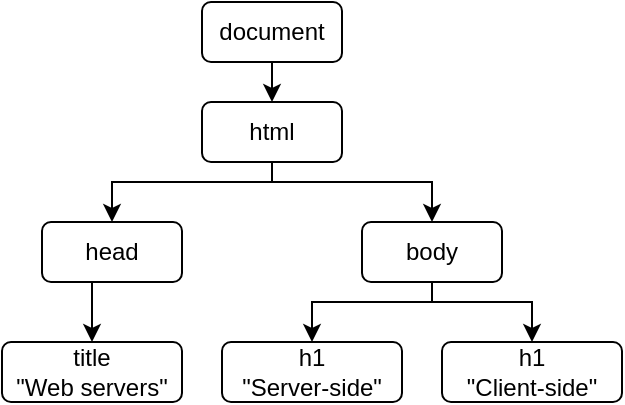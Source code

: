 <mxfile version="12.1.3" type="github" pages="1">
  <diagram id="7iYxX20V9NYHFFovucrL" name="Page-1">
    <mxGraphModel dx="522" dy="368" grid="1" gridSize="10" guides="1" tooltips="1" connect="1" arrows="1" fold="1" page="1" pageScale="1" pageWidth="850" pageHeight="1100" math="0" shadow="0">
      <root>
        <mxCell id="0"/>
        <mxCell id="1" parent="0"/>
        <mxCell id="UbelD7YlK1ilenWH16iY-14" style="edgeStyle=orthogonalEdgeStyle;rounded=0;orthogonalLoop=1;jettySize=auto;html=1;exitX=0.5;exitY=1;exitDx=0;exitDy=0;entryX=0.5;entryY=0;entryDx=0;entryDy=0;" edge="1" parent="1" source="UbelD7YlK1ilenWH16iY-1" target="UbelD7YlK1ilenWH16iY-2">
          <mxGeometry relative="1" as="geometry"/>
        </mxCell>
        <mxCell id="UbelD7YlK1ilenWH16iY-1" value="document" style="rounded=1;whiteSpace=wrap;html=1;" vertex="1" parent="1">
          <mxGeometry x="210" y="40" width="70" height="30" as="geometry"/>
        </mxCell>
        <mxCell id="UbelD7YlK1ilenWH16iY-9" style="edgeStyle=orthogonalEdgeStyle;rounded=0;orthogonalLoop=1;jettySize=auto;html=1;exitX=0.5;exitY=1;exitDx=0;exitDy=0;entryX=0.5;entryY=0;entryDx=0;entryDy=0;" edge="1" parent="1" source="UbelD7YlK1ilenWH16iY-2" target="UbelD7YlK1ilenWH16iY-3">
          <mxGeometry relative="1" as="geometry">
            <Array as="points">
              <mxPoint x="245" y="130"/>
              <mxPoint x="165" y="130"/>
            </Array>
          </mxGeometry>
        </mxCell>
        <mxCell id="UbelD7YlK1ilenWH16iY-13" style="edgeStyle=orthogonalEdgeStyle;rounded=0;orthogonalLoop=1;jettySize=auto;html=1;exitX=0.5;exitY=1;exitDx=0;exitDy=0;entryX=0.5;entryY=0;entryDx=0;entryDy=0;" edge="1" parent="1" source="UbelD7YlK1ilenWH16iY-2" target="UbelD7YlK1ilenWH16iY-4">
          <mxGeometry relative="1" as="geometry">
            <Array as="points">
              <mxPoint x="245" y="130"/>
              <mxPoint x="325" y="130"/>
            </Array>
          </mxGeometry>
        </mxCell>
        <mxCell id="UbelD7YlK1ilenWH16iY-2" value="html" style="rounded=1;whiteSpace=wrap;html=1;" vertex="1" parent="1">
          <mxGeometry x="210" y="90" width="70" height="30" as="geometry"/>
        </mxCell>
        <mxCell id="UbelD7YlK1ilenWH16iY-7" style="edgeStyle=orthogonalEdgeStyle;rounded=0;orthogonalLoop=1;jettySize=auto;html=1;exitX=0.5;exitY=1;exitDx=0;exitDy=0;entryX=0.5;entryY=0;entryDx=0;entryDy=0;" edge="1" parent="1" source="UbelD7YlK1ilenWH16iY-3" target="UbelD7YlK1ilenWH16iY-5">
          <mxGeometry relative="1" as="geometry"/>
        </mxCell>
        <mxCell id="UbelD7YlK1ilenWH16iY-3" value="head" style="rounded=1;whiteSpace=wrap;html=1;" vertex="1" parent="1">
          <mxGeometry x="130" y="150" width="70" height="30" as="geometry"/>
        </mxCell>
        <mxCell id="UbelD7YlK1ilenWH16iY-17" style="edgeStyle=orthogonalEdgeStyle;rounded=0;orthogonalLoop=1;jettySize=auto;html=1;exitX=0.5;exitY=1;exitDx=0;exitDy=0;entryX=0.5;entryY=0;entryDx=0;entryDy=0;" edge="1" parent="1" source="UbelD7YlK1ilenWH16iY-4" target="UbelD7YlK1ilenWH16iY-6">
          <mxGeometry relative="1" as="geometry">
            <Array as="points">
              <mxPoint x="325" y="190"/>
              <mxPoint x="265" y="190"/>
            </Array>
          </mxGeometry>
        </mxCell>
        <mxCell id="UbelD7YlK1ilenWH16iY-18" style="edgeStyle=orthogonalEdgeStyle;rounded=0;orthogonalLoop=1;jettySize=auto;html=1;exitX=0.5;exitY=1;exitDx=0;exitDy=0;entryX=0.5;entryY=0;entryDx=0;entryDy=0;" edge="1" parent="1" source="UbelD7YlK1ilenWH16iY-4" target="UbelD7YlK1ilenWH16iY-15">
          <mxGeometry relative="1" as="geometry">
            <Array as="points">
              <mxPoint x="325" y="190"/>
              <mxPoint x="375" y="190"/>
            </Array>
          </mxGeometry>
        </mxCell>
        <mxCell id="UbelD7YlK1ilenWH16iY-4" value="body" style="rounded=1;whiteSpace=wrap;html=1;" vertex="1" parent="1">
          <mxGeometry x="290" y="150" width="70" height="30" as="geometry"/>
        </mxCell>
        <mxCell id="UbelD7YlK1ilenWH16iY-5" value="title&lt;br&gt;&quot;Web servers&quot;" style="rounded=1;whiteSpace=wrap;html=1;" vertex="1" parent="1">
          <mxGeometry x="110" y="210" width="90" height="30" as="geometry"/>
        </mxCell>
        <mxCell id="UbelD7YlK1ilenWH16iY-6" value="h1&lt;br&gt;&quot;Server-side&quot;" style="rounded=1;whiteSpace=wrap;html=1;" vertex="1" parent="1">
          <mxGeometry x="220" y="210" width="90" height="30" as="geometry"/>
        </mxCell>
        <mxCell id="UbelD7YlK1ilenWH16iY-15" value="h1&lt;br&gt;&quot;Client-side&quot;" style="rounded=1;whiteSpace=wrap;html=1;" vertex="1" parent="1">
          <mxGeometry x="330" y="210" width="90" height="30" as="geometry"/>
        </mxCell>
      </root>
    </mxGraphModel>
  </diagram>
</mxfile>
